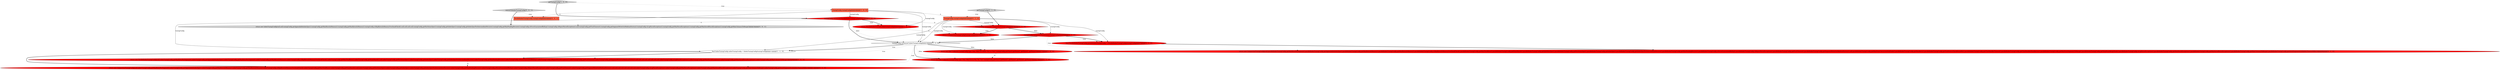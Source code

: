 digraph {
12 [style = filled, label = "throw new ISE(\"Unknown tuningConfig type: (%s(, Must be in (%s, %s, %s(\",tuningConfig.getClass().getName(),.getName(),.getName(),.getName())@@@15@@@['0', '1', '0']", fillcolor = red, shape = ellipse image = "AAA1AAABBB2BBB"];
14 [style = filled, label = "final ParallelIndexTuningConfig parallelIndexTuningConfig = (ParallelIndexTuningConfig)tuningConfig@@@7@@@['0', '1', '0']", fillcolor = red, shape = ellipse image = "AAA1AAABBB2BBB"];
3 [style = filled, label = "final IndexTuningConfig indexTuningConfig = (IndexTuningConfig)tuningConfig@@@11@@@['1', '1', '0']", fillcolor = white, shape = ellipse image = "AAA0AAABBB1BBB"];
5 [style = filled, label = "tuningConfig instanceof ParallelIndexTuningConfig@@@3@@@['1', '0', '0']", fillcolor = red, shape = diamond image = "AAA1AAABBB1BBB"];
18 [style = filled, label = "return new IndexTuningConfig(null,null,tuningConfig.getAppendableIndexSpec(),tuningConfig.getMaxRowsInMemory(),tuningConfig.getMaxBytesInMemory(),tuningConfig.isSkipBytesInMemoryOverheadCheck(),null,null,null,null,tuningConfig.getPartitionsSpec(),tuningConfig.getIndexSpec(),tuningConfig.getIndexSpecForIntermediatePersists(),tuningConfig.getMaxPendingPersists(),tuningConfig.isForceGuaranteedRollup(),tuningConfig.isReportParseExceptions(),null,tuningConfig.getPushTimeout(),tuningConfig.getSegmentWriteOutMediumFactory(),tuningConfig.isLogParseExceptions(),tuningConfig.getMaxParseExceptions(),tuningConfig.getMaxSavedParseExceptions(),tuningConfig.getMaxColumnsToMerge())@@@3@@@['0', '0', '1']", fillcolor = lightgray, shape = ellipse image = "AAA0AAABBB3BBB"];
16 [style = filled, label = "return new CompactionTuningConfig(null,indexTuningConfig.getMaxRowsPerSegment(),indexTuningConfig.getAppendableIndexSpec(),indexTuningConfig.getMaxRowsInMemory(),indexTuningConfig.getMaxBytesInMemory(),indexTuningConfig.isSkipBytesInMemoryOverheadCheck(),indexTuningConfig.getMaxTotalRows(),indexTuningConfig.getNumShards(),null,indexTuningConfig.getPartitionsSpec(),indexTuningConfig.getIndexSpec(),indexTuningConfig.getIndexSpecForIntermediatePersists(),indexTuningConfig.getMaxPendingPersists(),indexTuningConfig.isForceGuaranteedRollup(),indexTuningConfig.isReportParseExceptions(),indexTuningConfig.getPushTimeout(),indexTuningConfig.getSegmentWriteOutMediumFactory(),null,null,null,null,null,null,null,null,indexTuningConfig.isLogParseExceptions(),indexTuningConfig.getMaxParseExceptions(),indexTuningConfig.getMaxSavedParseExceptions(),indexTuningConfig.getMaxColumnsToMerge(),indexTuningConfig.getAwaitSegmentAvailabilityTimeoutMillis())@@@12@@@['0', '1', '0']", fillcolor = red, shape = ellipse image = "AAA1AAABBB2BBB"];
17 [style = filled, label = "ParallelIndexTuningConfig tuningConfig@@@2@@@['0', '0', '1']", fillcolor = tomato, shape = box image = "AAA0AAABBB3BBB"];
6 [style = filled, label = "return (ParallelIndexTuningConfig)tuningConfig@@@4@@@['1', '0', '0']", fillcolor = red, shape = ellipse image = "AAA1AAABBB1BBB"];
13 [style = filled, label = "tuningConfig instanceof ParallelIndexTuningConfig@@@6@@@['0', '1', '0']", fillcolor = red, shape = diamond image = "AAA1AAABBB2BBB"];
8 [style = filled, label = "return new CompactionTuningConfig(null,parallelIndexTuningConfig.getMaxRowsPerSegment(),parallelIndexTuningConfig.getAppendableIndexSpec(),parallelIndexTuningConfig.getMaxRowsInMemory(),parallelIndexTuningConfig.getMaxBytesInMemory(),parallelIndexTuningConfig.isSkipBytesInMemoryOverheadCheck(),parallelIndexTuningConfig.getMaxTotalRows(),parallelIndexTuningConfig.getNumShards(),parallelIndexTuningConfig.getSplitHintSpec(),parallelIndexTuningConfig.getPartitionsSpec(),parallelIndexTuningConfig.getIndexSpec(),parallelIndexTuningConfig.getIndexSpecForIntermediatePersists(),parallelIndexTuningConfig.getMaxPendingPersists(),parallelIndexTuningConfig.isForceGuaranteedRollup(),parallelIndexTuningConfig.isReportParseExceptions(),parallelIndexTuningConfig.getPushTimeout(),parallelIndexTuningConfig.getSegmentWriteOutMediumFactory(),null,parallelIndexTuningConfig.getMaxNumConcurrentSubTasks(),parallelIndexTuningConfig.getMaxRetry(),parallelIndexTuningConfig.getTaskStatusCheckPeriodMs(),parallelIndexTuningConfig.getChatHandlerTimeout(),parallelIndexTuningConfig.getChatHandlerNumRetries(),parallelIndexTuningConfig.getMaxNumSegmentsToMerge(),parallelIndexTuningConfig.getTotalNumMergeTasks(),parallelIndexTuningConfig.isLogParseExceptions(),parallelIndexTuningConfig.getMaxParseExceptions(),parallelIndexTuningConfig.getMaxSavedParseExceptions(),parallelIndexTuningConfig.getMaxColumnsToMerge(),parallelIndexTuningConfig.getAwaitSegmentAvailabilityTimeoutMillis())@@@8@@@['0', '1', '0']", fillcolor = red, shape = ellipse image = "AAA1AAABBB2BBB"];
9 [style = filled, label = "return (CompactionTuningConfig)tuningConfig@@@4@@@['0', '1', '0']", fillcolor = red, shape = ellipse image = "AAA1AAABBB2BBB"];
11 [style = filled, label = "tuningConfig instanceof CompactionTuningConfig@@@3@@@['0', '1', '0']", fillcolor = red, shape = diamond image = "AAA1AAABBB2BBB"];
4 [style = filled, label = "throw new ISE(\"Unknown tuningConfig type: (%s(, Must be either (%s( or (%s(\",tuningConfig.getClass().getName(),.getName(),.getName())@@@11@@@['1', '0', '0']", fillcolor = red, shape = ellipse image = "AAA1AAABBB1BBB"];
10 [style = filled, label = "TuningConfig tuningConfig@@@2@@@['0', '1', '0']", fillcolor = tomato, shape = box image = "AAA1AAABBB2BBB"];
15 [style = filled, label = "getTuningConfig['0', '1', '0']", fillcolor = lightgray, shape = diamond image = "AAA0AAABBB2BBB"];
19 [style = filled, label = "convertToIndexTuningConfig['0', '0', '1']", fillcolor = lightgray, shape = diamond image = "AAA0AAABBB3BBB"];
1 [style = filled, label = "getTuningConfig['1', '0', '0']", fillcolor = lightgray, shape = diamond image = "AAA0AAABBB1BBB"];
7 [style = filled, label = "return new ParallelIndexTuningConfig(null,indexTuningConfig.getMaxRowsPerSegment(),indexTuningConfig.getAppendableIndexSpec(),indexTuningConfig.getMaxRowsPerSegment(),indexTuningConfig.getMaxBytesInMemory(),indexTuningConfig.isSkipBytesInMemoryOverheadCheck(),indexTuningConfig.getMaxTotalRows(),indexTuningConfig.getNumShards(),null,indexTuningConfig.getPartitionsSpec(),indexTuningConfig.getIndexSpec(),indexTuningConfig.getIndexSpecForIntermediatePersists(),indexTuningConfig.getMaxPendingPersists(),indexTuningConfig.isForceGuaranteedRollup(),indexTuningConfig.isReportParseExceptions(),indexTuningConfig.getPushTimeout(),indexTuningConfig.getSegmentWriteOutMediumFactory(),null,null,null,null,null,null,null,null,indexTuningConfig.isLogParseExceptions(),indexTuningConfig.getMaxParseExceptions(),indexTuningConfig.getMaxSavedParseExceptions(),indexTuningConfig.getMaxColumnsToMerge())@@@8@@@['1', '0', '0']", fillcolor = red, shape = ellipse image = "AAA1AAABBB1BBB"];
0 [style = filled, label = "TuningConfig tuningConfig@@@2@@@['1', '0', '0']", fillcolor = tomato, shape = box image = "AAA1AAABBB1BBB"];
2 [style = filled, label = "tuningConfig instanceof IndexTuningConfig@@@10@@@['1', '1', '0']", fillcolor = white, shape = diamond image = "AAA0AAABBB1BBB"];
2->3 [style = dotted, label="true"];
1->5 [style = bold, label=""];
19->18 [style = bold, label=""];
10->9 [style = solid, label="tuningConfig"];
10->14 [style = solid, label="tuningConfig"];
19->17 [style = dotted, label="true"];
7->16 [style = dashed, label="0"];
2->3 [style = bold, label=""];
13->2 [style = dotted, label="false"];
6->9 [style = dashed, label="0"];
0->5 [style = solid, label="tuningConfig"];
5->6 [style = dotted, label="true"];
11->9 [style = dotted, label="true"];
15->10 [style = dotted, label="true"];
10->11 [style = solid, label="tuningConfig"];
3->16 [style = bold, label=""];
5->18 [style = dashed, label="0"];
11->9 [style = bold, label=""];
0->6 [style = solid, label="tuningConfig"];
2->4 [style = bold, label=""];
0->17 [style = dashed, label="0"];
0->10 [style = dashed, label="0"];
2->12 [style = bold, label=""];
4->12 [style = dashed, label="0"];
5->2 [style = dotted, label="false"];
10->2 [style = solid, label="tuningConfig"];
5->2 [style = bold, label=""];
2->12 [style = dotted, label="false"];
5->6 [style = bold, label=""];
15->11 [style = bold, label=""];
10->3 [style = solid, label="tuningConfig"];
0->3 [style = solid, label="tuningConfig"];
3->7 [style = bold, label=""];
13->8 [style = dotted, label="true"];
5->11 [style = dashed, label="0"];
0->2 [style = solid, label="tuningConfig"];
2->7 [style = dotted, label="true"];
11->13 [style = bold, label=""];
10->13 [style = solid, label="tuningConfig"];
14->8 [style = bold, label=""];
2->4 [style = dotted, label="false"];
1->0 [style = dotted, label="true"];
13->14 [style = dotted, label="true"];
13->14 [style = bold, label=""];
2->16 [style = dotted, label="true"];
11->13 [style = dotted, label="false"];
13->2 [style = bold, label=""];
}
